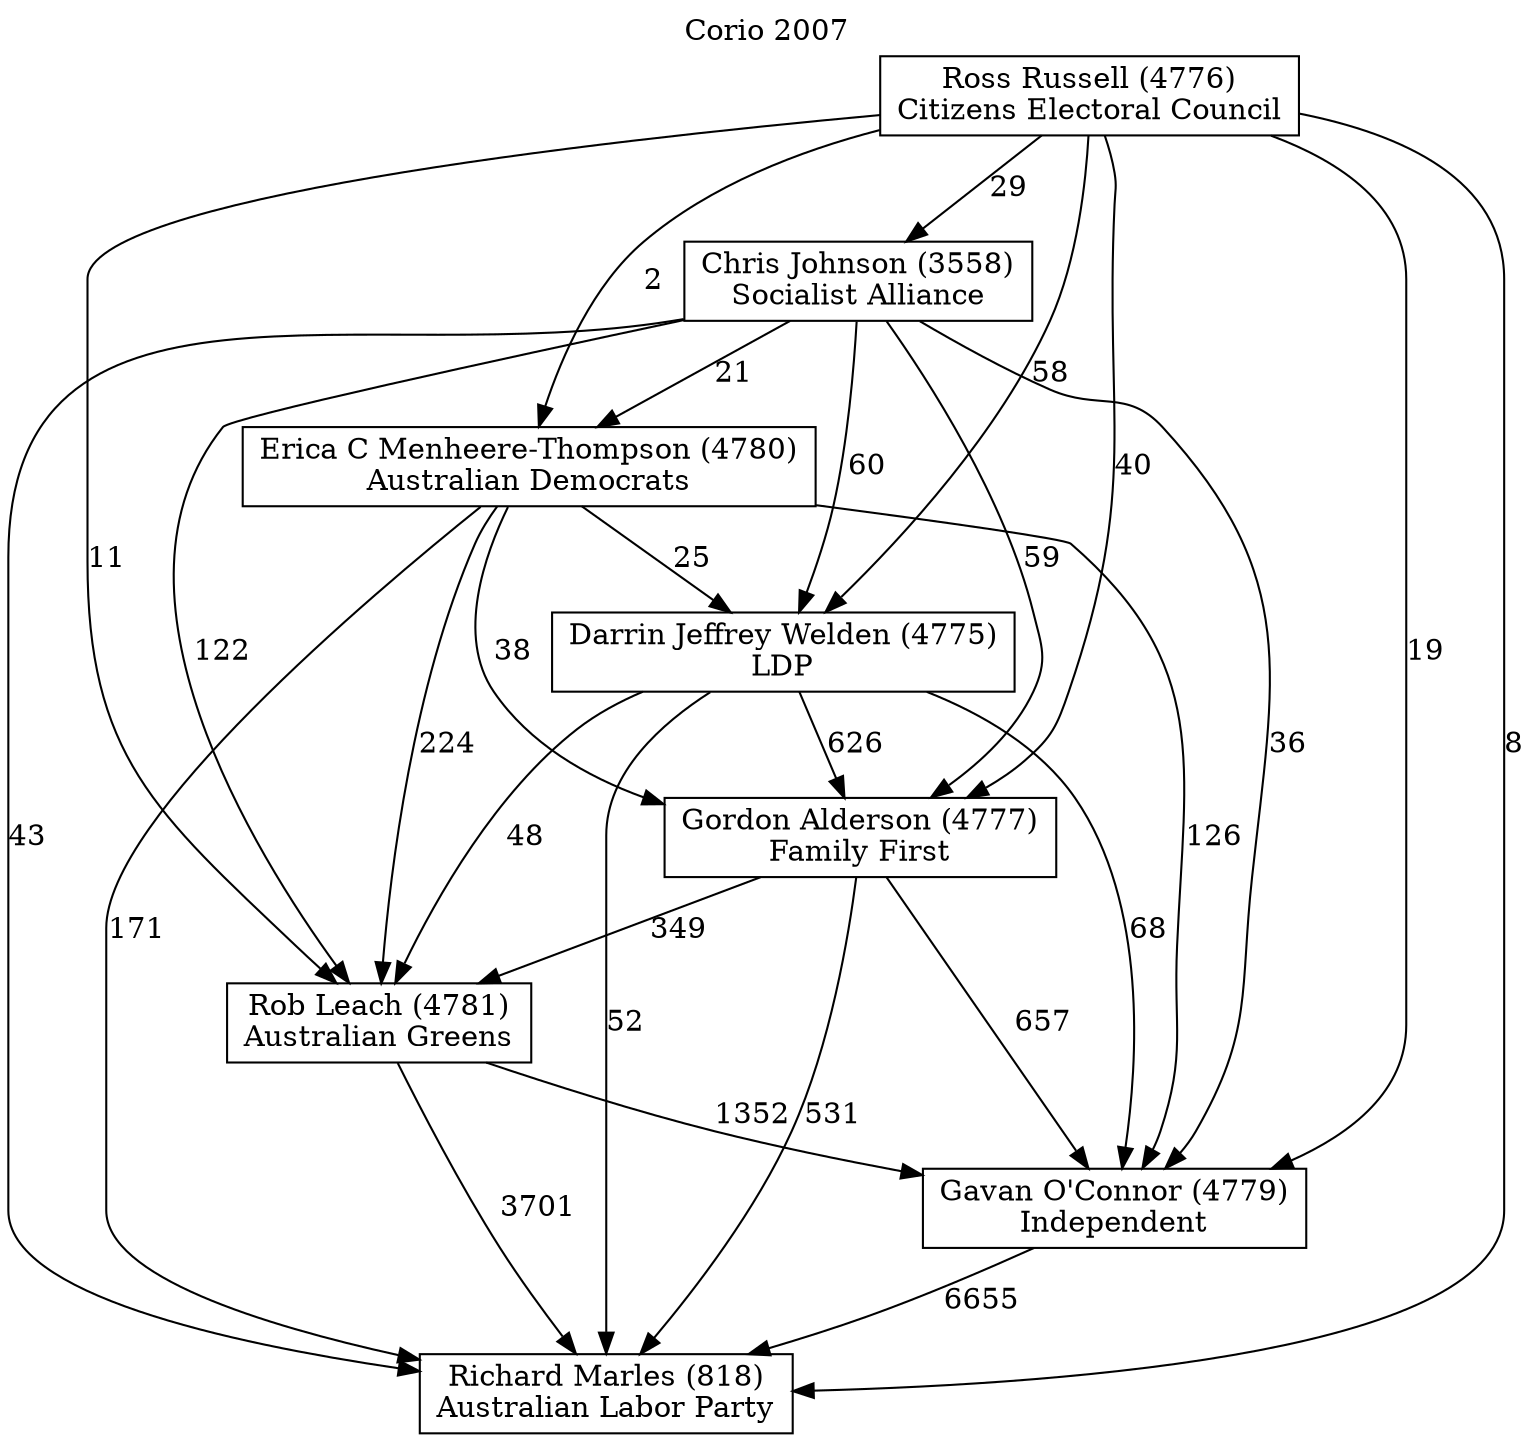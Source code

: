 // House preference flow
digraph "Richard Marles (818)_Corio_2007" {
	graph [label="Corio 2007" labelloc=t mclimit=10]
	node [shape=box]
	"Chris Johnson (3558)" [label="Chris Johnson (3558)
Socialist Alliance"]
	"Darrin Jeffrey Welden (4775)" [label="Darrin Jeffrey Welden (4775)
LDP"]
	"Erica C Menheere-Thompson (4780)" [label="Erica C Menheere-Thompson (4780)
Australian Democrats"]
	"Gavan O'Connor (4779)" [label="Gavan O'Connor (4779)
Independent"]
	"Gordon Alderson (4777)" [label="Gordon Alderson (4777)
Family First"]
	"Richard Marles (818)" [label="Richard Marles (818)
Australian Labor Party"]
	"Rob Leach (4781)" [label="Rob Leach (4781)
Australian Greens"]
	"Ross Russell (4776)" [label="Ross Russell (4776)
Citizens Electoral Council"]
	"Chris Johnson (3558)" -> "Darrin Jeffrey Welden (4775)" [label=60]
	"Chris Johnson (3558)" -> "Erica C Menheere-Thompson (4780)" [label=21]
	"Chris Johnson (3558)" -> "Gavan O'Connor (4779)" [label=36]
	"Chris Johnson (3558)" -> "Gordon Alderson (4777)" [label=59]
	"Chris Johnson (3558)" -> "Richard Marles (818)" [label=43]
	"Chris Johnson (3558)" -> "Rob Leach (4781)" [label=122]
	"Darrin Jeffrey Welden (4775)" -> "Gavan O'Connor (4779)" [label=68]
	"Darrin Jeffrey Welden (4775)" -> "Gordon Alderson (4777)" [label=626]
	"Darrin Jeffrey Welden (4775)" -> "Richard Marles (818)" [label=52]
	"Darrin Jeffrey Welden (4775)" -> "Rob Leach (4781)" [label=48]
	"Erica C Menheere-Thompson (4780)" -> "Darrin Jeffrey Welden (4775)" [label=25]
	"Erica C Menheere-Thompson (4780)" -> "Gavan O'Connor (4779)" [label=126]
	"Erica C Menheere-Thompson (4780)" -> "Gordon Alderson (4777)" [label=38]
	"Erica C Menheere-Thompson (4780)" -> "Richard Marles (818)" [label=171]
	"Erica C Menheere-Thompson (4780)" -> "Rob Leach (4781)" [label=224]
	"Gavan O'Connor (4779)" -> "Richard Marles (818)" [label=6655]
	"Gordon Alderson (4777)" -> "Gavan O'Connor (4779)" [label=657]
	"Gordon Alderson (4777)" -> "Richard Marles (818)" [label=531]
	"Gordon Alderson (4777)" -> "Rob Leach (4781)" [label=349]
	"Rob Leach (4781)" -> "Gavan O'Connor (4779)" [label=1352]
	"Rob Leach (4781)" -> "Richard Marles (818)" [label=3701]
	"Ross Russell (4776)" -> "Chris Johnson (3558)" [label=29]
	"Ross Russell (4776)" -> "Darrin Jeffrey Welden (4775)" [label=58]
	"Ross Russell (4776)" -> "Erica C Menheere-Thompson (4780)" [label=2]
	"Ross Russell (4776)" -> "Gavan O'Connor (4779)" [label=19]
	"Ross Russell (4776)" -> "Gordon Alderson (4777)" [label=40]
	"Ross Russell (4776)" -> "Richard Marles (818)" [label=8]
	"Ross Russell (4776)" -> "Rob Leach (4781)" [label=11]
}
